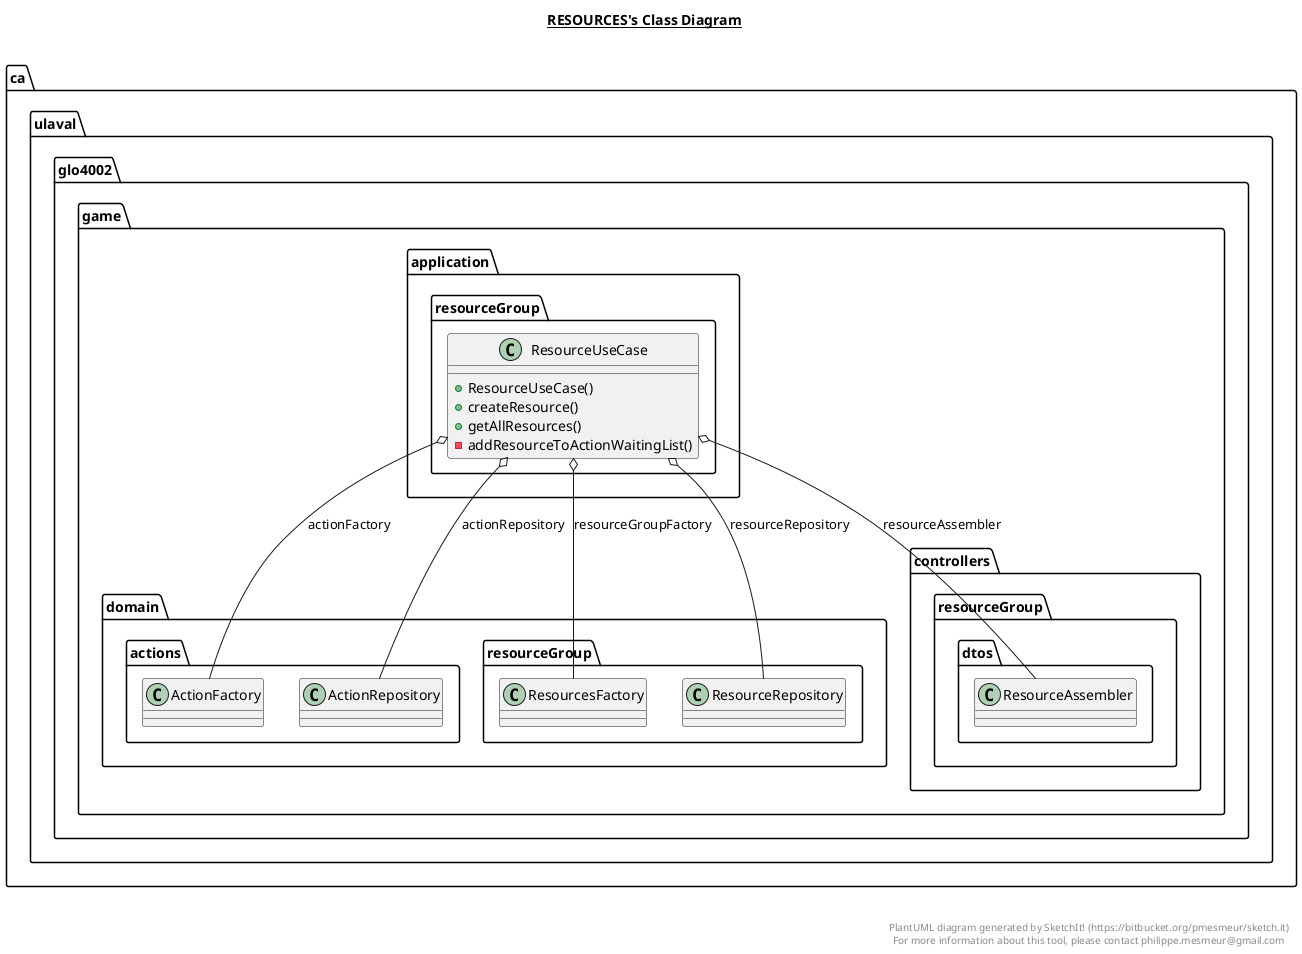 @startuml

title __RESOURCES's Class Diagram__\n

    namespace ca.ulaval.glo4002.game {
      namespace application.resourceGroup {
        class ca.ulaval.glo4002.game.application.resourceGroup.ResourceUseCase {
            + ResourceUseCase()
            + createResource()
            + getAllResources()
            - addResourceToActionWaitingList()
        }
      }
    }
  

  ca.ulaval.glo4002.game.application.resourceGroup.ResourceUseCase o-- ca.ulaval.glo4002.game.domain.actions.ActionFactory : actionFactory
  ca.ulaval.glo4002.game.application.resourceGroup.ResourceUseCase o-- ca.ulaval.glo4002.game.domain.actions.ActionRepository : actionRepository
  ca.ulaval.glo4002.game.application.resourceGroup.ResourceUseCase o-- ca.ulaval.glo4002.game.controllers.resourceGroup.dtos.ResourceAssembler : resourceAssembler
  ca.ulaval.glo4002.game.application.resourceGroup.ResourceUseCase o-- ca.ulaval.glo4002.game.domain.resourceGroup.ResourcesFactory : resourceGroupFactory
  ca.ulaval.glo4002.game.application.resourceGroup.ResourceUseCase o-- ca.ulaval.glo4002.game.domain.resourceGroup.ResourceRepository : resourceRepository


right footer


PlantUML diagram generated by SketchIt! (https://bitbucket.org/pmesmeur/sketch.it)
For more information about this tool, please contact philippe.mesmeur@gmail.com
endfooter

@enduml
